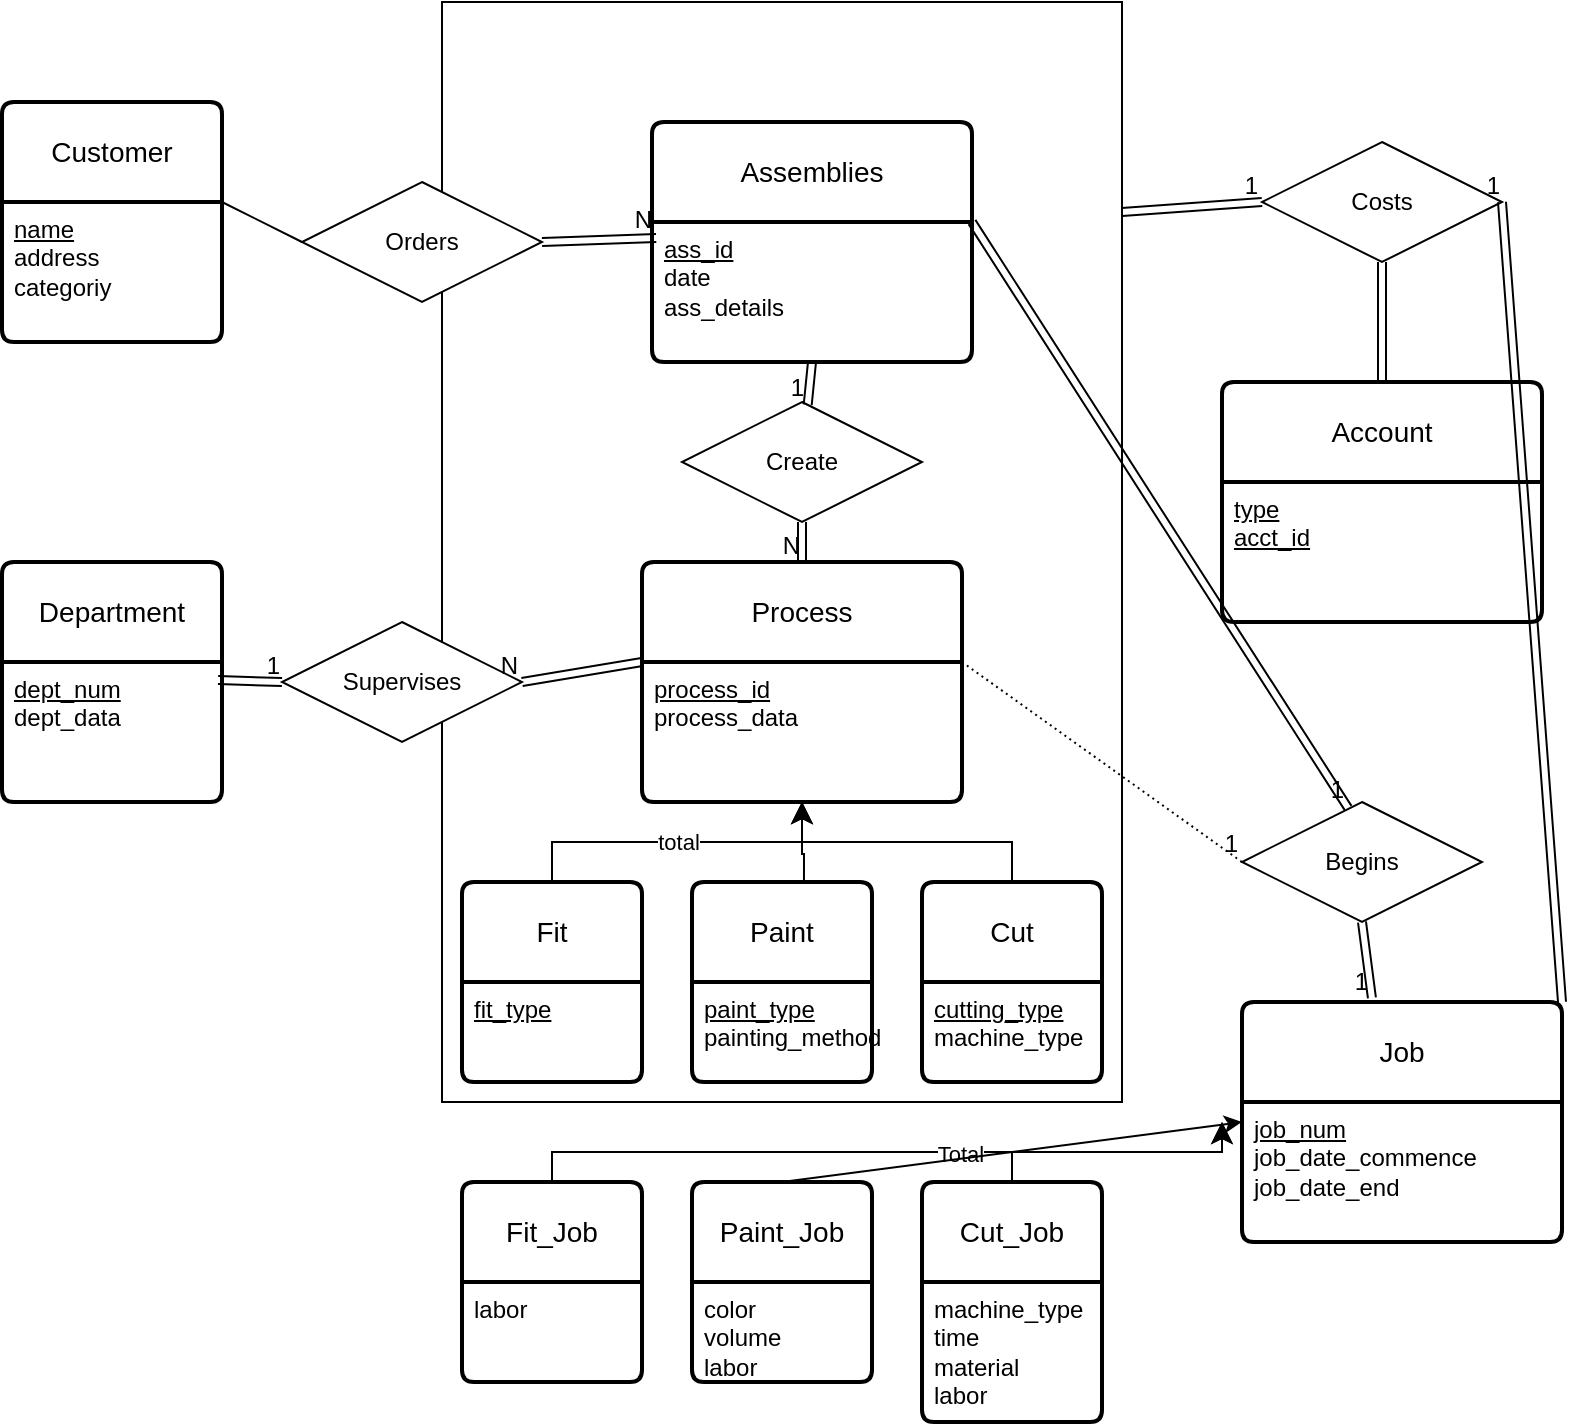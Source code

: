 <mxfile version="21.8.2" type="github">
  <diagram id="R2lEEEUBdFMjLlhIrx00" name="Page-1">
    <mxGraphModel dx="954" dy="557" grid="1" gridSize="10" guides="1" tooltips="1" connect="1" arrows="1" fold="1" page="1" pageScale="1" pageWidth="850" pageHeight="1100" math="0" shadow="0" extFonts="Permanent Marker^https://fonts.googleapis.com/css?family=Permanent+Marker">
      <root>
        <mxCell id="0" />
        <mxCell id="1" parent="0" />
        <mxCell id="Q9FifGHWBsW8M5NocKsP-16" value="" style="rounded=0;whiteSpace=wrap;html=1;" parent="1" vertex="1">
          <mxGeometry x="240" y="190" width="340" height="550" as="geometry" />
        </mxCell>
        <mxCell id="Q9FifGHWBsW8M5NocKsP-2" value="Assemblies" style="swimlane;childLayout=stackLayout;horizontal=1;startSize=50;horizontalStack=0;rounded=1;fontSize=14;fontStyle=0;strokeWidth=2;resizeParent=0;resizeLast=1;shadow=0;dashed=0;align=center;arcSize=4;whiteSpace=wrap;html=1;" parent="1" vertex="1">
          <mxGeometry x="345" y="250" width="160" height="120" as="geometry" />
        </mxCell>
        <mxCell id="Q9FifGHWBsW8M5NocKsP-3" value="&lt;div&gt;&lt;u&gt;ass_id&lt;/u&gt;&lt;/div&gt;&lt;div&gt;date&lt;u&gt;&lt;br&gt;&lt;/u&gt;&lt;/div&gt;&lt;div&gt;ass_details&lt;br&gt;&lt;/div&gt;" style="align=left;strokeColor=none;fillColor=none;spacingLeft=4;fontSize=12;verticalAlign=top;resizable=0;rotatable=0;part=1;html=1;" parent="Q9FifGHWBsW8M5NocKsP-2" vertex="1">
          <mxGeometry y="50" width="160" height="70" as="geometry" />
        </mxCell>
        <mxCell id="Q9FifGHWBsW8M5NocKsP-5" value="Create" style="shape=rhombus;perimeter=rhombusPerimeter;whiteSpace=wrap;html=1;align=center;" parent="1" vertex="1">
          <mxGeometry x="360" y="390" width="120" height="60" as="geometry" />
        </mxCell>
        <mxCell id="Q9FifGHWBsW8M5NocKsP-6" value="Process" style="swimlane;childLayout=stackLayout;horizontal=1;startSize=50;horizontalStack=0;rounded=1;fontSize=14;fontStyle=0;strokeWidth=2;resizeParent=0;resizeLast=1;shadow=0;dashed=0;align=center;arcSize=4;whiteSpace=wrap;html=1;" parent="1" vertex="1">
          <mxGeometry x="340" y="470" width="160" height="120" as="geometry" />
        </mxCell>
        <mxCell id="Q9FifGHWBsW8M5NocKsP-7" value="&lt;div&gt;&lt;u&gt;process_id&lt;/u&gt;&lt;/div&gt;&lt;div&gt;process_data&lt;br&gt;&lt;/div&gt;" style="align=left;strokeColor=none;fillColor=none;spacingLeft=4;fontSize=12;verticalAlign=top;resizable=0;rotatable=0;part=1;html=1;" parent="Q9FifGHWBsW8M5NocKsP-6" vertex="1">
          <mxGeometry y="50" width="160" height="70" as="geometry" />
        </mxCell>
        <mxCell id="Q9FifGHWBsW8M5NocKsP-11" value="" style="shape=link;html=1;rounded=0;exitX=0.5;exitY=1;exitDx=0;exitDy=0;entryX=0.5;entryY=0;entryDx=0;entryDy=0;" parent="1" source="Q9FifGHWBsW8M5NocKsP-5" target="Q9FifGHWBsW8M5NocKsP-6" edge="1">
          <mxGeometry relative="1" as="geometry">
            <mxPoint x="340" y="400" as="sourcePoint" />
            <mxPoint x="500" y="400" as="targetPoint" />
          </mxGeometry>
        </mxCell>
        <mxCell id="Q9FifGHWBsW8M5NocKsP-12" value="N" style="resizable=0;html=1;whiteSpace=wrap;align=right;verticalAlign=bottom;" parent="Q9FifGHWBsW8M5NocKsP-11" connectable="0" vertex="1">
          <mxGeometry x="1" relative="1" as="geometry" />
        </mxCell>
        <mxCell id="Q9FifGHWBsW8M5NocKsP-13" value="" style="shape=link;html=1;rounded=0;exitX=0.5;exitY=1;exitDx=0;exitDy=0;" parent="1" source="Q9FifGHWBsW8M5NocKsP-2" target="Q9FifGHWBsW8M5NocKsP-5" edge="1">
          <mxGeometry relative="1" as="geometry">
            <mxPoint x="340" y="400" as="sourcePoint" />
            <mxPoint x="500" y="400" as="targetPoint" />
          </mxGeometry>
        </mxCell>
        <mxCell id="Q9FifGHWBsW8M5NocKsP-14" value="1" style="resizable=0;html=1;whiteSpace=wrap;align=right;verticalAlign=bottom;" parent="Q9FifGHWBsW8M5NocKsP-13" connectable="0" vertex="1">
          <mxGeometry x="1" relative="1" as="geometry" />
        </mxCell>
        <mxCell id="Q9FifGHWBsW8M5NocKsP-18" value="Fit" style="swimlane;childLayout=stackLayout;horizontal=1;startSize=50;horizontalStack=0;rounded=1;fontSize=14;fontStyle=0;strokeWidth=2;resizeParent=0;resizeLast=1;shadow=0;dashed=0;align=center;arcSize=4;whiteSpace=wrap;html=1;" parent="1" vertex="1">
          <mxGeometry x="250" y="630" width="90" height="100" as="geometry" />
        </mxCell>
        <mxCell id="Q9FifGHWBsW8M5NocKsP-19" value="&lt;u&gt;fit_type&lt;/u&gt;" style="align=left;strokeColor=none;fillColor=none;spacingLeft=4;fontSize=12;verticalAlign=top;resizable=0;rotatable=0;part=1;html=1;" parent="Q9FifGHWBsW8M5NocKsP-18" vertex="1">
          <mxGeometry y="50" width="90" height="50" as="geometry" />
        </mxCell>
        <mxCell id="Q9FifGHWBsW8M5NocKsP-20" value="Paint" style="swimlane;childLayout=stackLayout;horizontal=1;startSize=50;horizontalStack=0;rounded=1;fontSize=14;fontStyle=0;strokeWidth=2;resizeParent=0;resizeLast=1;shadow=0;dashed=0;align=center;arcSize=4;whiteSpace=wrap;html=1;" parent="1" vertex="1">
          <mxGeometry x="365" y="630" width="90" height="100" as="geometry" />
        </mxCell>
        <mxCell id="Q9FifGHWBsW8M5NocKsP-21" value="&lt;div&gt;&lt;u&gt;paint_type&lt;/u&gt;&lt;/div&gt;&lt;div&gt;painting_method&lt;br&gt;&lt;/div&gt;" style="align=left;strokeColor=none;fillColor=none;spacingLeft=4;fontSize=12;verticalAlign=top;resizable=0;rotatable=0;part=1;html=1;" parent="Q9FifGHWBsW8M5NocKsP-20" vertex="1">
          <mxGeometry y="50" width="90" height="50" as="geometry" />
        </mxCell>
        <mxCell id="Q9FifGHWBsW8M5NocKsP-22" value="Cut" style="swimlane;childLayout=stackLayout;horizontal=1;startSize=50;horizontalStack=0;rounded=1;fontSize=14;fontStyle=0;strokeWidth=2;resizeParent=0;resizeLast=1;shadow=0;dashed=0;align=center;arcSize=4;whiteSpace=wrap;html=1;" parent="1" vertex="1">
          <mxGeometry x="480" y="630" width="90" height="100" as="geometry" />
        </mxCell>
        <mxCell id="Q9FifGHWBsW8M5NocKsP-23" value="&lt;div&gt;&lt;u&gt;cutting_type&lt;/u&gt;&lt;/div&gt;&lt;div&gt;machine_type&lt;br&gt;&lt;/div&gt;" style="align=left;strokeColor=none;fillColor=none;spacingLeft=4;fontSize=12;verticalAlign=top;resizable=0;rotatable=0;part=1;html=1;" parent="Q9FifGHWBsW8M5NocKsP-22" vertex="1">
          <mxGeometry y="50" width="90" height="50" as="geometry" />
        </mxCell>
        <mxCell id="Q9FifGHWBsW8M5NocKsP-25" value="&lt;div&gt;total&lt;/div&gt;" style="edgeStyle=segmentEdgeStyle;endArrow=classic;html=1;curved=0;rounded=0;endSize=8;startSize=8;exitX=0.5;exitY=0;exitDx=0;exitDy=0;entryX=0.5;entryY=1;entryDx=0;entryDy=0;" parent="1" source="Q9FifGHWBsW8M5NocKsP-18" target="Q9FifGHWBsW8M5NocKsP-7" edge="1">
          <mxGeometry width="50" height="50" relative="1" as="geometry">
            <mxPoint x="400" y="420" as="sourcePoint" />
            <mxPoint x="450" y="370" as="targetPoint" />
            <Array as="points">
              <mxPoint x="295" y="610" />
              <mxPoint x="420" y="610" />
            </Array>
          </mxGeometry>
        </mxCell>
        <mxCell id="Q9FifGHWBsW8M5NocKsP-26" value="" style="edgeStyle=segmentEdgeStyle;endArrow=classic;html=1;curved=0;rounded=0;endSize=8;startSize=8;exitX=0.622;exitY=0.01;exitDx=0;exitDy=0;exitPerimeter=0;entryX=0.5;entryY=1;entryDx=0;entryDy=0;" parent="1" source="Q9FifGHWBsW8M5NocKsP-20" target="Q9FifGHWBsW8M5NocKsP-7" edge="1">
          <mxGeometry width="50" height="50" relative="1" as="geometry">
            <mxPoint x="400" y="420" as="sourcePoint" />
            <mxPoint x="420" y="600" as="targetPoint" />
            <Array as="points">
              <mxPoint x="421" y="616" />
              <mxPoint x="420" y="616" />
            </Array>
          </mxGeometry>
        </mxCell>
        <mxCell id="Q9FifGHWBsW8M5NocKsP-27" value="" style="edgeStyle=segmentEdgeStyle;endArrow=classic;html=1;curved=0;rounded=0;endSize=8;startSize=8;entryX=0.5;entryY=1;entryDx=0;entryDy=0;exitX=0.5;exitY=0;exitDx=0;exitDy=0;" parent="1" source="Q9FifGHWBsW8M5NocKsP-22" target="Q9FifGHWBsW8M5NocKsP-7" edge="1">
          <mxGeometry width="50" height="50" relative="1" as="geometry">
            <mxPoint x="400" y="420" as="sourcePoint" />
            <mxPoint x="450" y="370" as="targetPoint" />
            <Array as="points">
              <mxPoint x="525" y="610" />
              <mxPoint x="420" y="610" />
            </Array>
          </mxGeometry>
        </mxCell>
        <mxCell id="Q9FifGHWBsW8M5NocKsP-28" value="Department" style="swimlane;childLayout=stackLayout;horizontal=1;startSize=50;horizontalStack=0;rounded=1;fontSize=14;fontStyle=0;strokeWidth=2;resizeParent=0;resizeLast=1;shadow=0;dashed=0;align=center;arcSize=4;whiteSpace=wrap;html=1;" parent="1" vertex="1">
          <mxGeometry x="20" y="470" width="110" height="120" as="geometry" />
        </mxCell>
        <mxCell id="Q9FifGHWBsW8M5NocKsP-29" value="&lt;div&gt;&lt;u&gt;dept_num&lt;/u&gt;&lt;/div&gt;&lt;div&gt;dept_data&lt;br&gt;&lt;/div&gt;" style="align=left;strokeColor=none;fillColor=none;spacingLeft=4;fontSize=12;verticalAlign=top;resizable=0;rotatable=0;part=1;html=1;" parent="Q9FifGHWBsW8M5NocKsP-28" vertex="1">
          <mxGeometry y="50" width="110" height="70" as="geometry" />
        </mxCell>
        <mxCell id="Q9FifGHWBsW8M5NocKsP-31" value="Supervises" style="shape=rhombus;perimeter=rhombusPerimeter;whiteSpace=wrap;html=1;align=center;" parent="1" vertex="1">
          <mxGeometry x="160" y="500" width="120" height="60" as="geometry" />
        </mxCell>
        <mxCell id="Q9FifGHWBsW8M5NocKsP-32" value="" style="shape=link;html=1;rounded=0;exitX=0.982;exitY=0.129;exitDx=0;exitDy=0;exitPerimeter=0;entryX=0;entryY=0.5;entryDx=0;entryDy=0;" parent="1" source="Q9FifGHWBsW8M5NocKsP-29" target="Q9FifGHWBsW8M5NocKsP-31" edge="1">
          <mxGeometry relative="1" as="geometry">
            <mxPoint x="340" y="430" as="sourcePoint" />
            <mxPoint x="500" y="430" as="targetPoint" />
          </mxGeometry>
        </mxCell>
        <mxCell id="Q9FifGHWBsW8M5NocKsP-33" value="1" style="resizable=0;html=1;whiteSpace=wrap;align=right;verticalAlign=bottom;" parent="Q9FifGHWBsW8M5NocKsP-32" connectable="0" vertex="1">
          <mxGeometry x="1" relative="1" as="geometry" />
        </mxCell>
        <mxCell id="Q9FifGHWBsW8M5NocKsP-34" value="" style="shape=link;html=1;rounded=0;entryX=1;entryY=0.5;entryDx=0;entryDy=0;exitX=0;exitY=0;exitDx=0;exitDy=0;" parent="1" source="Q9FifGHWBsW8M5NocKsP-7" target="Q9FifGHWBsW8M5NocKsP-31" edge="1">
          <mxGeometry relative="1" as="geometry">
            <mxPoint x="340" y="430" as="sourcePoint" />
            <mxPoint x="500" y="430" as="targetPoint" />
          </mxGeometry>
        </mxCell>
        <mxCell id="Q9FifGHWBsW8M5NocKsP-35" value="N" style="resizable=0;html=1;whiteSpace=wrap;align=right;verticalAlign=bottom;" parent="Q9FifGHWBsW8M5NocKsP-34" connectable="0" vertex="1">
          <mxGeometry x="1" relative="1" as="geometry" />
        </mxCell>
        <mxCell id="Q9FifGHWBsW8M5NocKsP-36" value="Customer" style="swimlane;childLayout=stackLayout;horizontal=1;startSize=50;horizontalStack=0;rounded=1;fontSize=14;fontStyle=0;strokeWidth=2;resizeParent=0;resizeLast=1;shadow=0;dashed=0;align=center;arcSize=4;whiteSpace=wrap;html=1;" parent="1" vertex="1">
          <mxGeometry x="20" y="240" width="110" height="120" as="geometry" />
        </mxCell>
        <mxCell id="Q9FifGHWBsW8M5NocKsP-37" value="&lt;div&gt;&lt;u&gt;name&lt;/u&gt;&lt;/div&gt;&lt;div&gt;address&lt;/div&gt;&lt;div&gt;categoriy&lt;br&gt;&lt;/div&gt;" style="align=left;strokeColor=none;fillColor=none;spacingLeft=4;fontSize=12;verticalAlign=top;resizable=0;rotatable=0;part=1;html=1;" parent="Q9FifGHWBsW8M5NocKsP-36" vertex="1">
          <mxGeometry y="50" width="110" height="70" as="geometry" />
        </mxCell>
        <mxCell id="Q9FifGHWBsW8M5NocKsP-38" value="Orders" style="shape=rhombus;perimeter=rhombusPerimeter;whiteSpace=wrap;html=1;align=center;" parent="1" vertex="1">
          <mxGeometry x="170" y="280" width="120" height="60" as="geometry" />
        </mxCell>
        <mxCell id="Q9FifGHWBsW8M5NocKsP-39" value="" style="endArrow=none;html=1;rounded=0;exitX=1;exitY=0;exitDx=0;exitDy=0;entryX=0;entryY=0.5;entryDx=0;entryDy=0;" parent="1" source="Q9FifGHWBsW8M5NocKsP-37" target="Q9FifGHWBsW8M5NocKsP-38" edge="1">
          <mxGeometry relative="1" as="geometry">
            <mxPoint x="340" y="400" as="sourcePoint" />
            <mxPoint x="500" y="400" as="targetPoint" />
          </mxGeometry>
        </mxCell>
        <mxCell id="Q9FifGHWBsW8M5NocKsP-40" value="" style="shape=link;html=1;rounded=0;exitX=1;exitY=0.5;exitDx=0;exitDy=0;entryX=0.013;entryY=0.114;entryDx=0;entryDy=0;entryPerimeter=0;" parent="1" source="Q9FifGHWBsW8M5NocKsP-38" target="Q9FifGHWBsW8M5NocKsP-3" edge="1">
          <mxGeometry relative="1" as="geometry">
            <mxPoint x="340" y="400" as="sourcePoint" />
            <mxPoint x="500" y="400" as="targetPoint" />
          </mxGeometry>
        </mxCell>
        <mxCell id="Q9FifGHWBsW8M5NocKsP-41" value="N" style="resizable=0;html=1;whiteSpace=wrap;align=right;verticalAlign=bottom;" parent="Q9FifGHWBsW8M5NocKsP-40" connectable="0" vertex="1">
          <mxGeometry x="1" relative="1" as="geometry" />
        </mxCell>
        <mxCell id="Q9FifGHWBsW8M5NocKsP-47" value="Costs" style="shape=rhombus;perimeter=rhombusPerimeter;whiteSpace=wrap;html=1;align=center;" parent="1" vertex="1">
          <mxGeometry x="650" y="260" width="120" height="60" as="geometry" />
        </mxCell>
        <mxCell id="Q9FifGHWBsW8M5NocKsP-58" value="" style="shape=link;html=1;rounded=0;exitX=1;exitY=0.191;exitDx=0;exitDy=0;exitPerimeter=0;entryX=0;entryY=0.5;entryDx=0;entryDy=0;" parent="1" source="Q9FifGHWBsW8M5NocKsP-16" target="Q9FifGHWBsW8M5NocKsP-47" edge="1">
          <mxGeometry relative="1" as="geometry">
            <mxPoint x="340" y="490" as="sourcePoint" />
            <mxPoint x="500" y="490" as="targetPoint" />
          </mxGeometry>
        </mxCell>
        <mxCell id="Q9FifGHWBsW8M5NocKsP-59" value="1" style="resizable=0;html=1;whiteSpace=wrap;align=right;verticalAlign=bottom;" parent="Q9FifGHWBsW8M5NocKsP-58" connectable="0" vertex="1">
          <mxGeometry x="1" relative="1" as="geometry" />
        </mxCell>
        <mxCell id="WgrpGjysJXIXd2dVyWAo-1" value="Paint_Job" style="swimlane;childLayout=stackLayout;horizontal=1;startSize=50;horizontalStack=0;rounded=1;fontSize=14;fontStyle=0;strokeWidth=2;resizeParent=0;resizeLast=1;shadow=0;dashed=0;align=center;arcSize=4;whiteSpace=wrap;html=1;" parent="1" vertex="1">
          <mxGeometry x="365" y="780" width="90" height="100" as="geometry" />
        </mxCell>
        <mxCell id="WgrpGjysJXIXd2dVyWAo-2" value="&lt;div&gt;color&lt;/div&gt;&lt;div&gt;volume&lt;/div&gt;&lt;div&gt;labor&lt;br&gt;&lt;/div&gt;" style="align=left;strokeColor=none;fillColor=none;spacingLeft=4;fontSize=12;verticalAlign=top;resizable=0;rotatable=0;part=1;html=1;" parent="WgrpGjysJXIXd2dVyWAo-1" vertex="1">
          <mxGeometry y="50" width="90" height="50" as="geometry" />
        </mxCell>
        <mxCell id="WgrpGjysJXIXd2dVyWAo-4" value="Cut_Job" style="swimlane;childLayout=stackLayout;horizontal=1;startSize=50;horizontalStack=0;rounded=1;fontSize=14;fontStyle=0;strokeWidth=2;resizeParent=0;resizeLast=1;shadow=0;dashed=0;align=center;arcSize=4;whiteSpace=wrap;html=1;" parent="1" vertex="1">
          <mxGeometry x="480" y="780" width="90" height="120" as="geometry" />
        </mxCell>
        <mxCell id="WgrpGjysJXIXd2dVyWAo-5" value="&lt;div&gt;machine_type&lt;/div&gt;&lt;div&gt;time&lt;/div&gt;&lt;div&gt;material&lt;/div&gt;&lt;div&gt;labor&lt;br&gt;&lt;/div&gt;" style="align=left;strokeColor=none;fillColor=none;spacingLeft=4;fontSize=12;verticalAlign=top;resizable=0;rotatable=0;part=1;html=1;" parent="WgrpGjysJXIXd2dVyWAo-4" vertex="1">
          <mxGeometry y="50" width="90" height="70" as="geometry" />
        </mxCell>
        <mxCell id="WgrpGjysJXIXd2dVyWAo-6" value="Fit_Job" style="swimlane;childLayout=stackLayout;horizontal=1;startSize=50;horizontalStack=0;rounded=1;fontSize=14;fontStyle=0;strokeWidth=2;resizeParent=0;resizeLast=1;shadow=0;dashed=0;align=center;arcSize=4;whiteSpace=wrap;html=1;" parent="1" vertex="1">
          <mxGeometry x="250" y="780" width="90" height="100" as="geometry" />
        </mxCell>
        <mxCell id="WgrpGjysJXIXd2dVyWAo-7" value="labor" style="align=left;strokeColor=none;fillColor=none;spacingLeft=4;fontSize=12;verticalAlign=top;resizable=0;rotatable=0;part=1;html=1;" parent="WgrpGjysJXIXd2dVyWAo-6" vertex="1">
          <mxGeometry y="50" width="90" height="50" as="geometry" />
        </mxCell>
        <mxCell id="WgrpGjysJXIXd2dVyWAo-12" value="" style="edgeStyle=elbowEdgeStyle;elbow=vertical;endArrow=classic;html=1;curved=0;rounded=0;endSize=8;startSize=8;exitX=0.5;exitY=0;exitDx=0;exitDy=0;" parent="1" source="WgrpGjysJXIXd2dVyWAo-6" edge="1">
          <mxGeometry width="50" height="50" relative="1" as="geometry">
            <mxPoint x="410" y="690" as="sourcePoint" />
            <mxPoint x="630" y="750" as="targetPoint" />
          </mxGeometry>
        </mxCell>
        <mxCell id="WgrpGjysJXIXd2dVyWAo-15" value="Total" style="edgeLabel;html=1;align=center;verticalAlign=middle;resizable=0;points=[];" parent="WgrpGjysJXIXd2dVyWAo-12" vertex="1" connectable="0">
          <mxGeometry x="0.2" y="-1" relative="1" as="geometry">
            <mxPoint as="offset" />
          </mxGeometry>
        </mxCell>
        <mxCell id="WgrpGjysJXIXd2dVyWAo-13" value="" style="edgeStyle=elbowEdgeStyle;elbow=vertical;endArrow=classic;html=1;curved=0;rounded=0;endSize=8;startSize=8;exitX=0.5;exitY=0;exitDx=0;exitDy=0;" parent="1" source="WgrpGjysJXIXd2dVyWAo-4" edge="1">
          <mxGeometry width="50" height="50" relative="1" as="geometry">
            <mxPoint x="410" y="690" as="sourcePoint" />
            <mxPoint x="630" y="750" as="targetPoint" />
          </mxGeometry>
        </mxCell>
        <mxCell id="WgrpGjysJXIXd2dVyWAo-14" value="" style="endArrow=classic;html=1;rounded=0;exitX=0.5;exitY=0;exitDx=0;exitDy=0;entryX=0;entryY=0.5;entryDx=0;entryDy=0;" parent="1" source="WgrpGjysJXIXd2dVyWAo-1" target="JxGnZnn04dKT_V_FU_B4-5" edge="1">
          <mxGeometry width="50" height="50" relative="1" as="geometry">
            <mxPoint x="410" y="690" as="sourcePoint" />
            <mxPoint x="460" y="640" as="targetPoint" />
          </mxGeometry>
        </mxCell>
        <mxCell id="JxGnZnn04dKT_V_FU_B4-5" value="Job" style="swimlane;childLayout=stackLayout;horizontal=1;startSize=50;horizontalStack=0;rounded=1;fontSize=14;fontStyle=0;strokeWidth=2;resizeParent=0;resizeLast=1;shadow=0;dashed=0;align=center;arcSize=4;whiteSpace=wrap;html=1;" vertex="1" parent="1">
          <mxGeometry x="640" y="690" width="160" height="120" as="geometry" />
        </mxCell>
        <mxCell id="JxGnZnn04dKT_V_FU_B4-6" value="&lt;div&gt;&lt;u&gt;job_num&lt;br&gt;&lt;/u&gt;&lt;/div&gt;&lt;div&gt;job_date_commence&lt;u&gt;&lt;br&gt;&lt;/u&gt;&lt;div&gt;job_date_end&lt;/div&gt;&lt;/div&gt;" style="align=left;strokeColor=none;fillColor=none;spacingLeft=4;fontSize=12;verticalAlign=top;resizable=0;rotatable=0;part=1;html=1;" vertex="1" parent="JxGnZnn04dKT_V_FU_B4-5">
          <mxGeometry y="50" width="160" height="70" as="geometry" />
        </mxCell>
        <mxCell id="JxGnZnn04dKT_V_FU_B4-7" value="Begins" style="shape=rhombus;perimeter=rhombusPerimeter;whiteSpace=wrap;html=1;align=center;" vertex="1" parent="1">
          <mxGeometry x="640" y="590" width="120" height="60" as="geometry" />
        </mxCell>
        <mxCell id="JxGnZnn04dKT_V_FU_B4-10" value="" style="shape=link;html=1;rounded=0;exitX=1;exitY=0;exitDx=0;exitDy=0;entryX=0.442;entryY=0.05;entryDx=0;entryDy=0;entryPerimeter=0;" edge="1" parent="1" source="Q9FifGHWBsW8M5NocKsP-3" target="JxGnZnn04dKT_V_FU_B4-7">
          <mxGeometry relative="1" as="geometry">
            <mxPoint x="340" y="550" as="sourcePoint" />
            <mxPoint x="500" y="550" as="targetPoint" />
          </mxGeometry>
        </mxCell>
        <mxCell id="JxGnZnn04dKT_V_FU_B4-11" value="1" style="resizable=0;html=1;whiteSpace=wrap;align=right;verticalAlign=bottom;" connectable="0" vertex="1" parent="JxGnZnn04dKT_V_FU_B4-10">
          <mxGeometry x="1" relative="1" as="geometry" />
        </mxCell>
        <mxCell id="JxGnZnn04dKT_V_FU_B4-12" value="" style="shape=link;html=1;rounded=0;exitX=0.5;exitY=1;exitDx=0;exitDy=0;entryX=0.5;entryY=0;entryDx=0;entryDy=0;" edge="1" parent="1" source="Q9FifGHWBsW8M5NocKsP-47" target="Q9FifGHWBsW8M5NocKsP-55">
          <mxGeometry relative="1" as="geometry">
            <mxPoint x="710" y="320" as="sourcePoint" />
            <mxPoint x="710" y="410" as="targetPoint" />
          </mxGeometry>
        </mxCell>
        <mxCell id="Q9FifGHWBsW8M5NocKsP-55" value="Account" style="swimlane;childLayout=stackLayout;horizontal=1;startSize=50;horizontalStack=0;rounded=1;fontSize=14;fontStyle=0;strokeWidth=2;resizeParent=0;resizeLast=1;shadow=0;dashed=0;align=center;arcSize=4;whiteSpace=wrap;html=1;" parent="1" vertex="1">
          <mxGeometry x="630" y="380" width="160" height="120" as="geometry" />
        </mxCell>
        <mxCell id="Q9FifGHWBsW8M5NocKsP-56" value="&lt;div&gt;&lt;u&gt;type&lt;/u&gt;&lt;/div&gt;&lt;div&gt;&lt;u&gt;acct_id&lt;br&gt;&lt;/u&gt;&lt;/div&gt;" style="align=left;strokeColor=none;fillColor=none;spacingLeft=4;fontSize=12;verticalAlign=top;resizable=0;rotatable=0;part=1;html=1;" parent="Q9FifGHWBsW8M5NocKsP-55" vertex="1">
          <mxGeometry y="50" width="160" height="70" as="geometry" />
        </mxCell>
        <mxCell id="JxGnZnn04dKT_V_FU_B4-14" value="" style="shape=link;html=1;rounded=0;exitX=0.5;exitY=1;exitDx=0;exitDy=0;entryX=0.406;entryY=-0.017;entryDx=0;entryDy=0;entryPerimeter=0;" edge="1" parent="1" source="JxGnZnn04dKT_V_FU_B4-7" target="JxGnZnn04dKT_V_FU_B4-5">
          <mxGeometry relative="1" as="geometry">
            <mxPoint x="340" y="550" as="sourcePoint" />
            <mxPoint x="500" y="550" as="targetPoint" />
          </mxGeometry>
        </mxCell>
        <mxCell id="JxGnZnn04dKT_V_FU_B4-15" value="1" style="resizable=0;html=1;whiteSpace=wrap;align=right;verticalAlign=bottom;" connectable="0" vertex="1" parent="JxGnZnn04dKT_V_FU_B4-14">
          <mxGeometry x="1" relative="1" as="geometry" />
        </mxCell>
        <mxCell id="JxGnZnn04dKT_V_FU_B4-16" value="" style="endArrow=none;html=1;rounded=0;dashed=1;dashPattern=1 2;exitX=1;exitY=0;exitDx=0;exitDy=0;entryX=0;entryY=0.5;entryDx=0;entryDy=0;" edge="1" parent="1" source="Q9FifGHWBsW8M5NocKsP-7" target="JxGnZnn04dKT_V_FU_B4-7">
          <mxGeometry relative="1" as="geometry">
            <mxPoint x="340" y="490" as="sourcePoint" />
            <mxPoint x="500" y="490" as="targetPoint" />
          </mxGeometry>
        </mxCell>
        <mxCell id="JxGnZnn04dKT_V_FU_B4-17" value="1" style="resizable=0;html=1;whiteSpace=wrap;align=right;verticalAlign=bottom;" connectable="0" vertex="1" parent="JxGnZnn04dKT_V_FU_B4-16">
          <mxGeometry x="1" relative="1" as="geometry" />
        </mxCell>
        <mxCell id="JxGnZnn04dKT_V_FU_B4-18" value="" style="shape=link;html=1;rounded=0;entryX=1;entryY=0.5;entryDx=0;entryDy=0;exitX=1;exitY=0;exitDx=0;exitDy=0;" edge="1" parent="1" source="JxGnZnn04dKT_V_FU_B4-5" target="Q9FifGHWBsW8M5NocKsP-47">
          <mxGeometry relative="1" as="geometry">
            <mxPoint x="340" y="490" as="sourcePoint" />
            <mxPoint x="500" y="490" as="targetPoint" />
          </mxGeometry>
        </mxCell>
        <mxCell id="JxGnZnn04dKT_V_FU_B4-19" value="1" style="resizable=0;html=1;whiteSpace=wrap;align=right;verticalAlign=bottom;" connectable="0" vertex="1" parent="JxGnZnn04dKT_V_FU_B4-18">
          <mxGeometry x="1" relative="1" as="geometry" />
        </mxCell>
      </root>
    </mxGraphModel>
  </diagram>
</mxfile>

